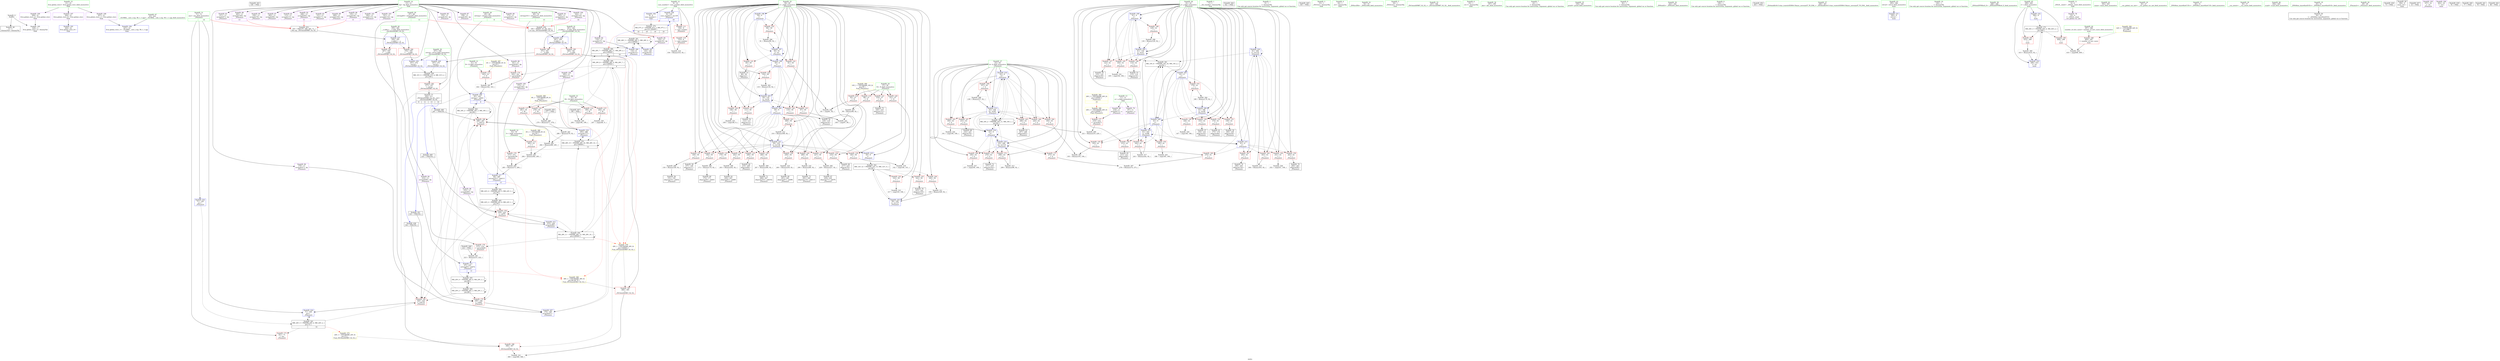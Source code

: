 digraph "SVFG" {
	label="SVFG";

	Node0x564898237350 [shape=record,color=grey,label="{NodeID: 0\nNullPtr}"];
	Node0x564898237350 -> Node0x56489825d4c0[style=solid];
	Node0x564898237350 -> Node0x56489825ff20[style=solid];
	Node0x5648982a5cd0 [shape=record,color=black,label="{NodeID: 443\n338 = PHI()\n}"];
	Node0x56489825fe20 [shape=record,color=blue,label="{NodeID: 194\n427\<--23\nllvm.global_ctors_1\<--_GLOBAL__sub_I_rng..58_1_1.cpp\nGlob }"];
	Node0x56489825c920 [shape=record,color=red,label="{NodeID: 111\n336\<--8\n\<--case_number\n_Z5main2v\n}"];
	Node0x56489825b280 [shape=record,color=green,label="{NodeID: 28\n65\<--66\nref.tmp\<--ref.tmp_field_insensitive\n_Z5main2v\n|{|<s1>8}}"];
	Node0x56489825b280 -> Node0x564898260840[style=solid];
	Node0x56489825b280:s1 -> Node0x5648982a6c30[style=solid,color=red];
	Node0x564898265eb0 [shape=record,color=yellow,style=double,label="{NodeID: 388\n6V_1 = ENCHI(MR_6V_0)\npts\{54 \}\nFun[_Z5main2v]}"];
	Node0x564898265eb0 -> Node0x56489825cac0[style=dashed];
	Node0x56489826e5a0 [shape=record,color=grey,label="{NodeID: 305\n164 = Binary(162, 163, )\n}"];
	Node0x56489826e5a0 -> Node0x564898260840[style=solid];
	Node0x564898261540 [shape=record,color=blue,label="{NodeID: 222\n71\<--126\nans\<--\n_Z5main2v\n}"];
	Node0x564898261540 -> Node0x56489827fe90[style=dashed];
	Node0x564898262fc0 [shape=record,color=red,label="{NodeID: 139\n266\<--59\n\<--i\n_Z5main2v\n}"];
	Node0x564898262fc0 -> Node0x56489826eba0[style=solid];
	Node0x56489825dba0 [shape=record,color=black,label="{NodeID: 56\n151\<--150\nidxprom33\<--add32\n_Z5main2v\n}"];
	Node0x564898264680 [shape=record,color=red,label="{NodeID: 167\n231\<--63\n\<--k\n_Z5main2v\n}"];
	Node0x564898264680 -> Node0x56489825e560[style=solid];
	Node0x56489825f260 [shape=record,color=purple,label="{NodeID: 84\n124\<--13\narrayidx19\<--dp\n_Z5main2v\n}"];
	Node0x56489825f260 -> Node0x564898260430[style=solid];
	Node0x564898239820 [shape=record,color=green,label="{NodeID: 1\n7\<--1\n__dso_handle\<--dummyObj\nGlob }"];
	Node0x5648982a5da0 [shape=record,color=black,label="{NodeID: 444\n342 = PHI()\n}"];
	Node0x564898285480 [shape=record,color=black,label="{NodeID: 361\nMR_14V_6 = PHI(MR_14V_16, MR_14V_2, )\npts\{62 \}\n}"];
	Node0x564898285480 -> Node0x564898260770[style=dashed];
	Node0x56489825ff20 [shape=record,color=blue, style = dotted,label="{NodeID: 195\n428\<--3\nllvm.global_ctors_2\<--dummyVal\nGlob }"];
	Node0x56489825c9f0 [shape=record,color=red,label="{NodeID: 112\n163\<--51\n\<--D\n_Z5main2v\n}"];
	Node0x56489825c9f0 -> Node0x56489826e5a0[style=solid];
	Node0x56489825b350 [shape=record,color=green,label="{NodeID: 29\n67\<--68\nref.tmp65\<--ref.tmp65_field_insensitive\n_Z5main2v\n|{|<s1>11}}"];
	Node0x56489825b350 -> Node0x564898260c50[style=solid];
	Node0x56489825b350:s1 -> Node0x5648982a6c30[style=solid,color=red];
	Node0x564898265f90 [shape=record,color=yellow,style=double,label="{NodeID: 389\n8V_1 = ENCHI(MR_8V_0)\npts\{56 \}\nFun[_Z5main2v]}"];
	Node0x564898265f90 -> Node0x56489825cb90[style=dashed];
	Node0x564898265f90 -> Node0x564898261c40[style=dashed];
	Node0x564898265f90 -> Node0x564898261d10[style=dashed];
	Node0x564898265f90 -> Node0x564898261de0[style=dashed];
	Node0x56489826e720 [shape=record,color=grey,label="{NodeID: 306\n171 = Binary(170, 92, )\n}"];
	Node0x56489826e720 -> Node0x56489825dee0[style=solid];
	Node0x564898261610 [shape=record,color=blue,label="{NodeID: 223\n59\<--9\ni\<--\n_Z5main2v\n}"];
	Node0x564898261610 -> Node0x56489827f180[style=dashed];
	Node0x564898263090 [shape=record,color=red,label="{NodeID: 140\n289\<--59\n\<--i\n_Z5main2v\n}"];
	Node0x564898263090 -> Node0x56489826f620[style=solid];
	Node0x56489825dc70 [shape=record,color=black,label="{NodeID: 57\n154\<--153\nidxprom35\<--\n_Z5main2v\n}"];
	Node0x564898264750 [shape=record,color=red,label="{NodeID: 168\n237\<--63\n\<--k\n_Z5main2v\n}"];
	Node0x564898264750 -> Node0x56489826cc20[style=solid];
	Node0x56489825f330 [shape=record,color=purple,label="{NodeID: 85\n152\<--13\narrayidx34\<--dp\n_Z5main2v\n}"];
	Node0x5648982398b0 [shape=record,color=green,label="{NodeID: 2\n9\<--1\n\<--dummyObj\nCan only get source location for instruction, argument, global var or function.}"];
	Node0x5648982a5f00 [shape=record,color=black,label="{NodeID: 445\n345 = PHI()\n}"];
	Node0x564898285980 [shape=record,color=black,label="{NodeID: 362\nMR_16V_2 = PHI(MR_16V_11, MR_16V_1, )\npts\{64 \}\n}"];
	Node0x564898285980 -> Node0x564898260b80[style=dashed];
	Node0x564898285980 -> Node0x564898261060[style=dashed];
	Node0x564898285980 -> Node0x564898285980[style=dashed];
	Node0x564898260020 [shape=record,color=blue,label="{NodeID: 196\n59\<--9\ni\<--\n_Z5main2v\n}"];
	Node0x564898260020 -> Node0x5648982621f0[style=dashed];
	Node0x564898260020 -> Node0x5648982622c0[style=dashed];
	Node0x564898260020 -> Node0x564898262390[style=dashed];
	Node0x564898260020 -> Node0x5648982600f0[style=dashed];
	Node0x564898260020 -> Node0x5648982601c0[style=dashed];
	Node0x56489825cac0 [shape=record,color=red,label="{NodeID: 113\n283\<--53\n\<--I\n_Z5main2v\n}"];
	Node0x56489825cac0 -> Node0x56489826d3a0[style=solid];
	Node0x56489825b420 [shape=record,color=green,label="{NodeID: 30\n69\<--70\nref.tmp101\<--ref.tmp101_field_insensitive\n_Z5main2v\n|{|<s1>13}}"];
	Node0x56489825b420 -> Node0x564898261130[style=solid];
	Node0x56489825b420:s1 -> Node0x5648982a6c30[style=solid,color=red];
	Node0x564898266070 [shape=record,color=yellow,style=double,label="{NodeID: 390\n10V_1 = ENCHI(MR_10V_0)\npts\{58 \}\nFun[_Z5main2v]}"];
	Node0x564898266070 -> Node0x564898261eb0[style=dashed];
	Node0x564898266070 -> Node0x564898261f80[style=dashed];
	Node0x564898266070 -> Node0x564898262050[style=dashed];
	Node0x564898266070 -> Node0x564898262120[style=dashed];
	Node0x56489826e8a0 [shape=record,color=grey,label="{NodeID: 307\n276 = Binary(274, 275, )\n}"];
	Node0x5648982616e0 [shape=record,color=blue,label="{NodeID: 224\n71\<--326\nans\<--\n_Z5main2v\n}"];
	Node0x5648982616e0 -> Node0x56489827fe90[style=dashed];
	Node0x564898263160 [shape=record,color=red,label="{NodeID: 141\n309\<--59\n\<--i\n_Z5main2v\n}"];
	Node0x564898263160 -> Node0x56489826f020[style=solid];
	Node0x56489825dd40 [shape=record,color=black,label="{NodeID: 58\n157\<--156\nidxprom37\<--\n_Z5main2v\n}"];
	Node0x564898264820 [shape=record,color=red,label="{NodeID: 169\n256\<--63\n\<--k\n_Z5main2v\n}"];
	Node0x564898264820 -> Node0x5648982706a0[style=solid];
	Node0x56489825f400 [shape=record,color=purple,label="{NodeID: 86\n155\<--13\narrayidx36\<--dp\n_Z5main2v\n|{<s0>8}}"];
	Node0x56489825f400:s0 -> Node0x5648982a6850[style=solid,color=red];
	Node0x564898239940 [shape=record,color=green,label="{NodeID: 3\n15\<--1\n_ZSt3cin\<--dummyObj\nGlob }"];
	Node0x5648982a5fd0 [shape=record,color=black,label="{NodeID: 446\n287 = PHI(354, )\n}"];
	Node0x5648982a5fd0 -> Node0x564898265110[style=solid];
	Node0x564898285e80 [shape=record,color=black,label="{NodeID: 363\nMR_18V_2 = PHI(MR_18V_3, MR_18V_1, )\npts\{66 \}\n}"];
	Node0x564898285e80 -> Node0x564898264f70[style=dashed];
	Node0x564898285e80 -> Node0x564898265110[style=dashed];
	Node0x564898285e80 -> Node0x5648982651e0[style=dashed];
	Node0x564898285e80 -> Node0x564898260840[style=dashed];
	Node0x564898285e80 -> Node0x564898285e80[style=dashed];
	Node0x5648982600f0 [shape=record,color=blue,label="{NodeID: 197\n59\<--91\ni\<--inc\n_Z5main2v\n}"];
	Node0x5648982600f0 -> Node0x5648982621f0[style=dashed];
	Node0x5648982600f0 -> Node0x5648982622c0[style=dashed];
	Node0x5648982600f0 -> Node0x564898262390[style=dashed];
	Node0x5648982600f0 -> Node0x5648982600f0[style=dashed];
	Node0x5648982600f0 -> Node0x5648982601c0[style=dashed];
	Node0x56489825cb90 [shape=record,color=red,label="{NodeID: 114\n199\<--55\n\<--M\n_Z5main2v\n}"];
	Node0x56489825cb90 -> Node0x5648982709a0[style=solid];
	Node0x56489825b4f0 [shape=record,color=green,label="{NodeID: 31\n71\<--72\nans\<--ans_field_insensitive\n_Z5main2v\n|{|<s3>14}}"];
	Node0x56489825b4f0 -> Node0x564898264b60[style=solid];
	Node0x56489825b4f0 -> Node0x564898261540[style=solid];
	Node0x56489825b4f0 -> Node0x5648982616e0[style=solid];
	Node0x56489825b4f0:s3 -> Node0x5648982a6850[style=solid,color=red];
	Node0x56489826ea20 [shape=record,color=grey,label="{NodeID: 308\n203 = Binary(202, 92, )\n}"];
	Node0x56489826ea20 -> Node0x56489825e080[style=solid];
	Node0x5648982617b0 [shape=record,color=blue,label="{NodeID: 225\n59\<--330\ni\<--inc137\n_Z5main2v\n}"];
	Node0x5648982617b0 -> Node0x56489827f180[style=dashed];
	Node0x564898263230 [shape=record,color=red,label="{NodeID: 142\n316\<--59\n\<--i\n_Z5main2v\n}"];
	Node0x564898263230 -> Node0x5648982700a0[style=solid];
	Node0x56489825de10 [shape=record,color=black,label="{NodeID: 59\n160\<--159\nidxprom39\<--\n_Z5main2v\n}"];
	Node0x5648982648f0 [shape=record,color=red,label="{NodeID: 170\n270\<--63\n\<--k\n_Z5main2v\n}"];
	Node0x5648982648f0 -> Node0x56489825e8a0[style=solid];
	Node0x56489825f4d0 [shape=record,color=purple,label="{NodeID: 87\n158\<--13\narrayidx38\<--dp\n_Z5main2v\n}"];
	Node0x56489825a030 [shape=record,color=green,label="{NodeID: 4\n16\<--1\n.str\<--dummyObj\nGlob }"];
	Node0x5648982a6190 [shape=record,color=black,label="{NodeID: 447\n196 = PHI()\n}"];
	Node0x5648982a6190 -> Node0x5648982709a0[style=solid];
	Node0x564898286380 [shape=record,color=black,label="{NodeID: 364\nMR_20V_2 = PHI(MR_20V_3, MR_20V_1, )\npts\{68 \}\n}"];
	Node0x564898286380 -> Node0x564898264d00[style=dashed];
	Node0x564898286380 -> Node0x564898265110[style=dashed];
	Node0x564898286380 -> Node0x5648982651e0[style=dashed];
	Node0x564898286380 -> Node0x564898283680[style=dashed];
	Node0x564898286380 -> Node0x564898286380[style=dashed];
	Node0x5648982601c0 [shape=record,color=blue,label="{NodeID: 198\n59\<--9\ni\<--\n_Z5main2v\n}"];
	Node0x5648982601c0 -> Node0x564898262460[style=dashed];
	Node0x5648982601c0 -> Node0x564898262530[style=dashed];
	Node0x5648982601c0 -> Node0x564898262600[style=dashed];
	Node0x5648982601c0 -> Node0x5648982626d0[style=dashed];
	Node0x5648982601c0 -> Node0x5648982627a0[style=dashed];
	Node0x5648982601c0 -> Node0x5648982605d0[style=dashed];
	Node0x5648982601c0 -> Node0x5648982606a0[style=dashed];
	Node0x564898261c40 [shape=record,color=red,label="{NodeID: 115\n246\<--55\n\<--M\n_Z5main2v\n}"];
	Node0x564898261c40 -> Node0x564898270b20[style=solid];
	Node0x56489825b5c0 [shape=record,color=green,label="{NodeID: 32\n74\<--75\n_ZNSirsERi\<--_ZNSirsERi_field_insensitive\n}"];
	Node0x56489826eba0 [shape=record,color=grey,label="{NodeID: 309\n267 = Binary(266, 92, )\n}"];
	Node0x56489826eba0 -> Node0x56489825e7d0[style=solid];
	Node0x564898261880 [shape=record,color=blue,label="{NodeID: 226\n8\<--334\ncase_number\<--inc139\n_Z5main2v\n|{|<s1>19}}"];
	Node0x564898261880 -> Node0x56489825c920[style=dashed];
	Node0x564898261880:s1 -> Node0x564898289580[style=dashed,color=blue];
	Node0x564898263300 [shape=record,color=red,label="{NodeID: 143\n322\<--59\n\<--i\n_Z5main2v\n}"];
	Node0x564898263300 -> Node0x56489825ebe0[style=solid];
	Node0x56489825dee0 [shape=record,color=black,label="{NodeID: 60\n172\<--171\nidxprom44\<--add43\n_Z5main2v\n}"];
	Node0x5648982649c0 [shape=record,color=red,label="{NodeID: 171\n275\<--63\n\<--k\n_Z5main2v\n}"];
	Node0x5648982649c0 -> Node0x56489826e8a0[style=solid];
	Node0x56489825f5a0 [shape=record,color=purple,label="{NodeID: 88\n161\<--13\narrayidx40\<--dp\n_Z5main2v\n}"];
	Node0x56489825f5a0 -> Node0x564898264c30[style=solid];
	Node0x56489825a0c0 [shape=record,color=green,label="{NodeID: 5\n18\<--1\n_ZSt4cout\<--dummyObj\nGlob }"];
	Node0x5648982a6310 [shape=record,color=black,label="{NodeID: 448\n222 = PHI()\n}"];
	Node0x5648982a6310 -> Node0x56489826dfa0[style=solid];
	Node0x564898286880 [shape=record,color=black,label="{NodeID: 365\nMR_22V_2 = PHI(MR_22V_6, MR_22V_1, )\npts\{70 \}\n}"];
	Node0x564898286880 -> Node0x564898264d00[style=dashed];
	Node0x564898286880 -> Node0x564898264f70[style=dashed];
	Node0x564898286880 -> Node0x5648982651e0[style=dashed];
	Node0x564898286880 -> Node0x564898282780[style=dashed];
	Node0x564898286880 -> Node0x564898286880[style=dashed];
	Node0x564898260290 [shape=record,color=blue,label="{NodeID: 199\n61\<--9\nj\<--\n_Z5main2v\n}"];
	Node0x564898260290 -> Node0x5648982634a0[style=dashed];
	Node0x564898260290 -> Node0x564898263570[style=dashed];
	Node0x564898260290 -> Node0x564898263640[style=dashed];
	Node0x564898260290 -> Node0x564898263710[style=dashed];
	Node0x564898260290 -> Node0x564898260290[style=dashed];
	Node0x564898260290 -> Node0x564898260500[style=dashed];
	Node0x564898260290 -> Node0x564898285480[style=dashed];
	Node0x564898261d10 [shape=record,color=red,label="{NodeID: 116\n278\<--55\n\<--M\n_Z5main2v\n}"];
	Node0x564898261d10 -> Node0x56489826cf20[style=solid];
	Node0x56489825b6c0 [shape=record,color=green,label="{NodeID: 33\n167\<--168\n_ZSt3minIiERKT_S2_S2_\<--_ZSt3minIiERKT_S2_S2__field_insensitive\n}"];
	Node0x56489826ed20 [shape=record,color=grey,label="{NodeID: 310\n260 = Binary(259, 92, )\n}"];
	Node0x56489826ed20 -> Node0x56489825e630[style=solid];
	Node0x564898261950 [shape=record,color=blue,label="{NodeID: 227\n359\<--355\n__a.addr\<--__a\n_ZSt3minIiERKT_S2_S2_\n}"];
	Node0x564898261950 -> Node0x564898265380[style=dashed];
	Node0x564898261950 -> Node0x564898265450[style=dashed];
	Node0x5648982633d0 [shape=record,color=red,label="{NodeID: 144\n329\<--59\n\<--i\n_Z5main2v\n}"];
	Node0x5648982633d0 -> Node0x56489826eea0[style=solid];
	Node0x56489825dfb0 [shape=record,color=black,label="{NodeID: 61\n175\<--174\nidxprom46\<--\n_Z5main2v\n}"];
	Node0x564898264a90 [shape=record,color=red,label="{NodeID: 172\n298\<--63\n\<--k\n_Z5main2v\n}"];
	Node0x564898264a90 -> Node0x56489826f1a0[style=solid];
	Node0x56489825f670 [shape=record,color=purple,label="{NodeID: 89\n173\<--13\narrayidx45\<--dp\n_Z5main2v\n}"];
	Node0x56489825a150 [shape=record,color=green,label="{NodeID: 6\n19\<--1\n.str.1\<--dummyObj\nGlob }"];
	Node0x5648982a63e0 [shape=record,color=black,label="{NodeID: 449\n225 = PHI(354, )\n}"];
	Node0x5648982a63e0 -> Node0x564898264f70[style=solid];
	Node0x564898286d80 [shape=record,color=black,label="{NodeID: 366\nMR_28V_7 = PHI(MR_28V_17, MR_28V_2, )\npts\{140000 \}\n|{|<s2>14|<s3>19}}"];
	Node0x564898286d80 -> Node0x5648982651e0[style=dashed];
	Node0x564898286d80 -> Node0x564898280980[style=dashed];
	Node0x564898286d80:s2 -> Node0x56489828a870[style=dashed,color=red];
	Node0x564898286d80:s3 -> Node0x564898289580[style=dashed,color=blue];
	Node0x564898260360 [shape=record,color=blue,label="{NodeID: 200\n116\<--9\narrayidx15\<--\n_Z5main2v\n}"];
	Node0x564898260360 -> Node0x56489827ec80[style=dashed];
	Node0x564898261de0 [shape=record,color=red,label="{NodeID: 117\n281\<--55\n\<--M\n_Z5main2v\n}"];
	Node0x564898261de0 -> Node0x56489826d220[style=solid];
	Node0x56489825b7c0 [shape=record,color=green,label="{NodeID: 34\n197\<--198\nabs\<--abs_field_insensitive\n}"];
	Node0x56489826eea0 [shape=record,color=grey,label="{NodeID: 311\n330 = Binary(329, 92, )\n}"];
	Node0x56489826eea0 -> Node0x5648982617b0[style=solid];
	Node0x564898261a20 [shape=record,color=blue,label="{NodeID: 228\n361\<--356\n__b.addr\<--__b\n_ZSt3minIiERKT_S2_S2_\n}"];
	Node0x564898261a20 -> Node0x564898265520[style=dashed];
	Node0x564898261a20 -> Node0x5648982655f0[style=dashed];
	Node0x5648982634a0 [shape=record,color=red,label="{NodeID: 145\n104\<--61\n\<--j\n_Z5main2v\n}"];
	Node0x5648982634a0 -> Node0x564898270e20[style=solid];
	Node0x56489825e080 [shape=record,color=black,label="{NodeID: 62\n204\<--203\nidxprom61\<--add60\n_Z5main2v\n}"];
	Node0x564898264b60 [shape=record,color=red,label="{NodeID: 173\n341\<--71\n\<--ans\n_Z5main2v\n}"];
	Node0x56489825f740 [shape=record,color=purple,label="{NodeID: 90\n176\<--13\narrayidx47\<--dp\n_Z5main2v\n}"];
	Node0x56489825f740 -> Node0x564898260910[style=solid];
	Node0x56489825a1e0 [shape=record,color=green,label="{NodeID: 7\n22\<--1\n\<--dummyObj\nCan only get source location for instruction, argument, global var or function.}"];
	Node0x5648982a6540 [shape=record,color=black,label="{NodeID: 450\n277 = PHI()\n}"];
	Node0x5648982a6540 -> Node0x56489826cf20[style=solid];
	Node0x564898260430 [shape=record,color=blue,label="{NodeID: 201\n124\<--126\narrayidx19\<--\n_Z5main2v\n}"];
	Node0x564898260430 -> Node0x56489827ec80[style=dashed];
	Node0x564898261eb0 [shape=record,color=red,label="{NodeID: 118\n82\<--57\n\<--N\n_Z5main2v\n}"];
	Node0x564898261eb0 -> Node0x564898270520[style=solid];
	Node0x56489825b8c0 [shape=record,color=green,label="{NodeID: 35\n339\<--340\nprintf\<--printf_field_insensitive\n}"];
	Node0x56489826f020 [shape=record,color=grey,label="{NodeID: 312\n310 = Binary(309, 92, )\n}"];
	Node0x56489826f020 -> Node0x564898261470[style=solid];
	Node0x564898261af0 [shape=record,color=blue,label="{NodeID: 229\n357\<--371\nretval\<--\n_ZSt3minIiERKT_S2_S2_\n}"];
	Node0x564898261af0 -> Node0x564898284a80[style=dashed];
	Node0x564898263570 [shape=record,color=red,label="{NodeID: 146\n114\<--61\n\<--j\n_Z5main2v\n}"];
	Node0x564898263570 -> Node0x56489825d930[style=solid];
	Node0x56489825e150 [shape=record,color=black,label="{NodeID: 63\n207\<--206\nidxprom63\<--\n_Z5main2v\n}"];
	Node0x564898264c30 [shape=record,color=red,label="{NodeID: 174\n162\<--161\n\<--arrayidx40\n_Z5main2v\n}"];
	Node0x564898264c30 -> Node0x56489826e5a0[style=solid];
	Node0x56489825f810 [shape=record,color=purple,label="{NodeID: 91\n205\<--13\narrayidx62\<--dp\n_Z5main2v\n}"];
	Node0x56489825a270 [shape=record,color=green,label="{NodeID: 8\n92\<--1\n\<--dummyObj\nCan only get source location for instruction, argument, global var or function.}"];
	Node0x5648982a6610 [shape=record,color=black,label="{NodeID: 451\n325 = PHI(354, )\n}"];
	Node0x5648982a6610 -> Node0x5648982651e0[style=solid];
	Node0x564898260500 [shape=record,color=blue,label="{NodeID: 202\n61\<--130\nj\<--inc21\n_Z5main2v\n}"];
	Node0x564898260500 -> Node0x5648982634a0[style=dashed];
	Node0x564898260500 -> Node0x564898263570[style=dashed];
	Node0x564898260500 -> Node0x564898263640[style=dashed];
	Node0x564898260500 -> Node0x564898263710[style=dashed];
	Node0x564898260500 -> Node0x564898260290[style=dashed];
	Node0x564898260500 -> Node0x564898260500[style=dashed];
	Node0x564898260500 -> Node0x564898285480[style=dashed];
	Node0x564898261f80 [shape=record,color=red,label="{NodeID: 119\n98\<--57\n\<--N\n_Z5main2v\n}"];
	Node0x564898261f80 -> Node0x56489826d9a0[style=solid];
	Node0x56489825b9c0 [shape=record,color=green,label="{NodeID: 36\n343\<--344\n_ZNSolsEi\<--_ZNSolsEi_field_insensitive\n}"];
	Node0x56489826f1a0 [shape=record,color=grey,label="{NodeID: 313\n299 = Binary(298, 92, )\n}"];
	Node0x56489826f1a0 -> Node0x5648982612d0[style=solid];
	Node0x564898269af0 [shape=record,color=blue,label="{NodeID: 230\n357\<--374\nretval\<--\n_ZSt3minIiERKT_S2_S2_\n}"];
	Node0x564898269af0 -> Node0x564898284a80[style=dashed];
	Node0x564898263640 [shape=record,color=red,label="{NodeID: 147\n122\<--61\n\<--j\n_Z5main2v\n}"];
	Node0x564898263640 -> Node0x56489825dad0[style=solid];
	Node0x56489825e220 [shape=record,color=black,label="{NodeID: 64\n210\<--209\nidxprom66\<--\n_Z5main2v\n}"];
	Node0x56489827ec80 [shape=record,color=black,label="{NodeID: 341\nMR_28V_3 = PHI(MR_28V_5, MR_28V_2, )\npts\{140000 \}\n}"];
	Node0x56489827ec80 -> Node0x564898260360[style=dashed];
	Node0x56489827ec80 -> Node0x564898260430[style=dashed];
	Node0x56489827ec80 -> Node0x56489827ec80[style=dashed];
	Node0x56489827ec80 -> Node0x564898286d80[style=dashed];
	Node0x564898264d00 [shape=record,color=red,label="{NodeID: 175\n169\<--166\n\<--call42\n_Z5main2v\n}"];
	Node0x564898264d00 -> Node0x564898260910[style=solid];
	Node0x56489825f8e0 [shape=record,color=purple,label="{NodeID: 92\n208\<--13\narrayidx64\<--dp\n_Z5main2v\n|{<s0>11}}"];
	Node0x56489825f8e0:s0 -> Node0x5648982a6850[style=solid,color=red];
	Node0x56489825a300 [shape=record,color=green,label="{NodeID: 9\n106\<--1\n\<--dummyObj\nCan only get source location for instruction, argument, global var or function.}"];
	Node0x5648982a6780 [shape=record,color=black,label="{NodeID: 452\n403 = PHI()\n}"];
	Node0x5648982605d0 [shape=record,color=blue,label="{NodeID: 203\n59\<--135\ni\<--inc24\n_Z5main2v\n}"];
	Node0x5648982605d0 -> Node0x564898262460[style=dashed];
	Node0x5648982605d0 -> Node0x564898262530[style=dashed];
	Node0x5648982605d0 -> Node0x564898262600[style=dashed];
	Node0x5648982605d0 -> Node0x5648982626d0[style=dashed];
	Node0x5648982605d0 -> Node0x5648982627a0[style=dashed];
	Node0x5648982605d0 -> Node0x5648982605d0[style=dashed];
	Node0x5648982605d0 -> Node0x5648982606a0[style=dashed];
	Node0x564898262050 [shape=record,color=red,label="{NodeID: 120\n141\<--57\n\<--N\n_Z5main2v\n}"];
	Node0x564898262050 -> Node0x56489826faa0[style=solid];
	Node0x56489825bac0 [shape=record,color=green,label="{NodeID: 37\n346\<--347\n_ZSt4endlIcSt11char_traitsIcEERSt13basic_ostreamIT_T0_ES6_\<--_ZSt4endlIcSt11char_traitsIcEERSt13basic_ostreamIT_T0_ES6__field_insensitive\n}"];
	Node0x56489826f320 [shape=record,color=grey,label="{NodeID: 314\n334 = Binary(333, 92, )\n}"];
	Node0x56489826f320 -> Node0x564898261880[style=solid];
	Node0x564898269b80 [shape=record,color=blue,label="{NodeID: 231\n395\<--9\nretval\<--\nmain\n}"];
	Node0x564898263710 [shape=record,color=red,label="{NodeID: 148\n129\<--61\n\<--j\n_Z5main2v\n}"];
	Node0x564898263710 -> Node0x56489826db20[style=solid];
	Node0x56489825e2f0 [shape=record,color=black,label="{NodeID: 65\n213\<--212\nidxprom68\<--\n_Z5main2v\n}"];
	Node0x56489827f180 [shape=record,color=black,label="{NodeID: 342\nMR_12V_12 = PHI(MR_12V_13, MR_12V_11, )\npts\{60 \}\n}"];
	Node0x56489827f180 -> Node0x564898263230[style=dashed];
	Node0x56489827f180 -> Node0x564898263300[style=dashed];
	Node0x56489827f180 -> Node0x5648982633d0[style=dashed];
	Node0x56489827f180 -> Node0x5648982617b0[style=dashed];
	Node0x564898264dd0 [shape=record,color=red,label="{NodeID: 176\n215\<--214\n\<--arrayidx69\n_Z5main2v\n}"];
	Node0x564898264dd0 -> Node0x56489826dfa0[style=solid];
	Node0x56489825f9b0 [shape=record,color=purple,label="{NodeID: 93\n211\<--13\narrayidx67\<--dp\n_Z5main2v\n}"];
	Node0x56489825a390 [shape=record,color=green,label="{NodeID: 10\n126\<--1\n\<--dummyObj\nCan only get source location for instruction, argument, global var or function.}"];
	Node0x5648982a6850 [shape=record,color=black,label="{NodeID: 453\n355 = PHI(155, 208, 265, 71, )\n0th arg _ZSt3minIiERKT_S2_S2_ }"];
	Node0x5648982a6850 -> Node0x564898261950[style=solid];
	Node0x5648982606a0 [shape=record,color=blue,label="{NodeID: 204\n59\<--9\ni\<--\n_Z5main2v\n}"];
	Node0x5648982606a0 -> Node0x564898262870[style=dashed];
	Node0x5648982606a0 -> Node0x564898262940[style=dashed];
	Node0x5648982606a0 -> Node0x564898262a10[style=dashed];
	Node0x5648982606a0 -> Node0x564898262ae0[style=dashed];
	Node0x5648982606a0 -> Node0x564898262bb0[style=dashed];
	Node0x5648982606a0 -> Node0x564898262c80[style=dashed];
	Node0x5648982606a0 -> Node0x564898262d50[style=dashed];
	Node0x5648982606a0 -> Node0x564898262e20[style=dashed];
	Node0x5648982606a0 -> Node0x564898262ef0[style=dashed];
	Node0x5648982606a0 -> Node0x564898262fc0[style=dashed];
	Node0x5648982606a0 -> Node0x564898263090[style=dashed];
	Node0x5648982606a0 -> Node0x564898263160[style=dashed];
	Node0x5648982606a0 -> Node0x564898261470[style=dashed];
	Node0x5648982606a0 -> Node0x564898261610[style=dashed];
	Node0x564898262120 [shape=record,color=red,label="{NodeID: 121\n319\<--57\n\<--N\n_Z5main2v\n}"];
	Node0x564898262120 -> Node0x56489825eb10[style=solid];
	Node0x56489825bbc0 [shape=record,color=green,label="{NodeID: 38\n348\<--349\n_ZNSolsEPFRSoS_E\<--_ZNSolsEPFRSoS_E_field_insensitive\n}"];
	Node0x56489827fca0 [shape=record,color=yellow,style=double,label="{NodeID: 398\n26V_1 = ENCHI(MR_26V_0)\npts\{120000 \}\nFun[_Z5main2v]}"];
	Node0x56489827fca0 -> Node0x564898264ea0[style=dashed];
	Node0x56489826f4a0 [shape=record,color=grey,label="{NodeID: 315\n304 = Binary(303, 92, )\n}"];
	Node0x56489826f4a0 -> Node0x5648982613a0[style=solid];
	Node0x564898269c10 [shape=record,color=blue,label="{NodeID: 232\n399\<--9\ni\<--\nmain\n}"];
	Node0x564898269c10 -> Node0x564898289080[style=dashed];
	Node0x5648982637e0 [shape=record,color=red,label="{NodeID: 149\n146\<--61\n\<--j\n_Z5main2v\n}"];
	Node0x5648982637e0 -> Node0x56489826fc20[style=solid];
	Node0x56489825e3c0 [shape=record,color=black,label="{NodeID: 66\n217\<--216\nidxprom70\<--\n_Z5main2v\n}"];
	Node0x56489827fe90 [shape=record,color=black,label="{NodeID: 343\nMR_24V_3 = PHI(MR_24V_4, MR_24V_2, )\npts\{72 \}\n|{|<s3>14}}"];
	Node0x56489827fe90 -> Node0x564898264b60[style=dashed];
	Node0x56489827fe90 -> Node0x5648982651e0[style=dashed];
	Node0x56489827fe90 -> Node0x5648982616e0[style=dashed];
	Node0x56489827fe90:s3 -> Node0x564898289ab0[style=dashed,color=red];
	Node0x564898264ea0 [shape=record,color=red,label="{NodeID: 177\n219\<--218\n\<--arrayidx71\n_Z5main2v\n}"];
	Node0x564898264ea0 -> Node0x56489826dca0[style=solid];
	Node0x56489825fa80 [shape=record,color=purple,label="{NodeID: 94\n214\<--13\narrayidx69\<--dp\n_Z5main2v\n}"];
	Node0x56489825fa80 -> Node0x564898264dd0[style=solid];
	Node0x56489825a420 [shape=record,color=green,label="{NodeID: 11\n4\<--6\n_ZStL8__ioinit\<--_ZStL8__ioinit_field_insensitive\nGlob }"];
	Node0x56489825a420 -> Node0x56489825ed80[style=solid];
	Node0x5648982a6c30 [shape=record,color=black,label="{NodeID: 454\n356 = PHI(65, 67, 69, 324, )\n1st arg _ZSt3minIiERKT_S2_S2_ }"];
	Node0x5648982a6c30 -> Node0x564898261a20[style=solid];
	Node0x56489826cc20 [shape=record,color=grey,label="{NodeID: 288\n238 = Binary(237, 92, )\n}"];
	Node0x56489826cc20 -> Node0x564898260df0[style=solid];
	Node0x564898260770 [shape=record,color=blue,label="{NodeID: 205\n61\<--9\nj\<--\n_Z5main2v\n}"];
	Node0x564898260770 -> Node0x5648982637e0[style=dashed];
	Node0x564898260770 -> Node0x5648982638b0[style=dashed];
	Node0x564898260770 -> Node0x564898263980[style=dashed];
	Node0x564898260770 -> Node0x564898263a50[style=dashed];
	Node0x564898260770 -> Node0x564898263b20[style=dashed];
	Node0x564898260770 -> Node0x5648982609e0[style=dashed];
	Node0x564898260770 -> Node0x564898260ab0[style=dashed];
	Node0x5648982621f0 [shape=record,color=red,label="{NodeID: 122\n81\<--59\n\<--i\n_Z5main2v\n}"];
	Node0x5648982621f0 -> Node0x564898270520[style=solid];
	Node0x56489825bcc0 [shape=record,color=green,label="{NodeID: 39\n357\<--358\nretval\<--retval_field_insensitive\n_ZSt3minIiERKT_S2_S2_\n}"];
	Node0x56489825bcc0 -> Node0x5648982652b0[style=solid];
	Node0x56489825bcc0 -> Node0x564898261af0[style=solid];
	Node0x56489825bcc0 -> Node0x564898269af0[style=solid];
	Node0x56489826f620 [shape=record,color=grey,label="{NodeID: 316\n290 = Binary(289, 92, )\n}"];
	Node0x56489826f620 -> Node0x56489825e970[style=solid];
	Node0x564898269ce0 [shape=record,color=blue,label="{NodeID: 233\n399\<--415\ni\<--inc\nmain\n}"];
	Node0x564898269ce0 -> Node0x564898289080[style=dashed];
	Node0x5648982638b0 [shape=record,color=red,label="{NodeID: 150\n153\<--61\n\<--j\n_Z5main2v\n}"];
	Node0x5648982638b0 -> Node0x56489825dc70[style=solid];
	Node0x56489825e490 [shape=record,color=black,label="{NodeID: 67\n229\<--228\nidxprom77\<--add76\n_Z5main2v\n}"];
	Node0x564898264f70 [shape=record,color=red,label="{NodeID: 178\n226\<--225\n\<--call75\n_Z5main2v\n}"];
	Node0x564898264f70 -> Node0x564898260d20[style=solid];
	Node0x56489825fb50 [shape=record,color=purple,label="{NodeID: 95\n230\<--13\narrayidx78\<--dp\n_Z5main2v\n}"];
	Node0x56489825a4b0 [shape=record,color=green,label="{NodeID: 12\n8\<--10\ncase_number\<--case_number_field_insensitive\nGlob }"];
	Node0x56489825a4b0 -> Node0x56489825c850[style=solid];
	Node0x56489825a4b0 -> Node0x56489825c920[style=solid];
	Node0x56489825a4b0 -> Node0x56489825fc20[style=solid];
	Node0x56489825a4b0 -> Node0x564898261880[style=solid];
	Node0x56489826cda0 [shape=record,color=grey,label="{NodeID: 289\n150 = Binary(149, 92, )\n}"];
	Node0x56489826cda0 -> Node0x56489825dba0[style=solid];
	Node0x564898260840 [shape=record,color=blue,label="{NodeID: 206\n65\<--164\nref.tmp\<--add41\n_Z5main2v\n|{|<s5>8}}"];
	Node0x564898260840 -> Node0x564898264d00[style=dashed];
	Node0x564898260840 -> Node0x564898264f70[style=dashed];
	Node0x564898260840 -> Node0x564898265110[style=dashed];
	Node0x564898260840 -> Node0x564898260840[style=dashed];
	Node0x564898260840 -> Node0x564898285e80[style=dashed];
	Node0x564898260840:s5 -> Node0x56489828a950[style=dashed,color=red];
	Node0x5648982622c0 [shape=record,color=red,label="{NodeID: 123\n85\<--59\n\<--i\n_Z5main2v\n}"];
	Node0x5648982622c0 -> Node0x56489825d790[style=solid];
	Node0x56489825bd90 [shape=record,color=green,label="{NodeID: 40\n359\<--360\n__a.addr\<--__a.addr_field_insensitive\n_ZSt3minIiERKT_S2_S2_\n}"];
	Node0x56489825bd90 -> Node0x564898265380[style=solid];
	Node0x56489825bd90 -> Node0x564898265450[style=solid];
	Node0x56489825bd90 -> Node0x564898261950[style=solid];
	Node0x56489826f7a0 [shape=record,color=grey,label="{NodeID: 317\n243 = Binary(242, 92, )\n}"];
	Node0x56489826f7a0 -> Node0x564898260ec0[style=solid];
	Node0x564898263980 [shape=record,color=red,label="{NodeID: 151\n159\<--61\n\<--j\n_Z5main2v\n}"];
	Node0x564898263980 -> Node0x56489825de10[style=solid];
	Node0x56489825e560 [shape=record,color=black,label="{NodeID: 68\n232\<--231\nidxprom79\<--\n_Z5main2v\n}"];
	Node0x564898265040 [shape=record,color=red,label="{NodeID: 179\n273\<--272\n\<--arrayidx106\n_Z5main2v\n}"];
	Node0x564898265040 -> Node0x56489826d520[style=solid];
	Node0x56489825ccb0 [shape=record,color=purple,label="{NodeID: 96\n233\<--13\narrayidx80\<--dp\n_Z5main2v\n}"];
	Node0x56489825ccb0 -> Node0x564898260d20[style=solid];
	Node0x56489825a540 [shape=record,color=green,label="{NodeID: 13\n11\<--12\na\<--a_field_insensitive\nGlob }"];
	Node0x56489825a540 -> Node0x56489825ee50[style=solid];
	Node0x56489825a540 -> Node0x56489825ef20[style=solid];
	Node0x564898289080 [shape=record,color=black,label="{NodeID: 373\nMR_44V_3 = PHI(MR_44V_4, MR_44V_2, )\npts\{400 \}\n}"];
	Node0x564898289080 -> Node0x564898265930[style=dashed];
	Node0x564898289080 -> Node0x564898265a00[style=dashed];
	Node0x564898289080 -> Node0x564898269ce0[style=dashed];
	Node0x56489826cf20 [shape=record,color=grey,label="{NodeID: 290\n279 = Binary(277, 278, )\n}"];
	Node0x56489826cf20 -> Node0x56489826d0a0[style=solid];
	Node0x564898260910 [shape=record,color=blue,label="{NodeID: 207\n176\<--169\narrayidx47\<--\n_Z5main2v\n}"];
	Node0x564898260910 -> Node0x564898280980[style=dashed];
	Node0x564898262390 [shape=record,color=red,label="{NodeID: 124\n90\<--59\n\<--i\n_Z5main2v\n}"];
	Node0x564898262390 -> Node0x56489826d820[style=solid];
	Node0x56489825be60 [shape=record,color=green,label="{NodeID: 41\n361\<--362\n__b.addr\<--__b.addr_field_insensitive\n_ZSt3minIiERKT_S2_S2_\n}"];
	Node0x56489825be60 -> Node0x564898265520[style=solid];
	Node0x56489825be60 -> Node0x5648982655f0[style=solid];
	Node0x56489825be60 -> Node0x564898261a20[style=solid];
	Node0x56489826f920 [shape=record,color=grey,label="{NodeID: 318\n410 = cmp(408, 409, )\n}"];
	Node0x564898263a50 [shape=record,color=red,label="{NodeID: 152\n174\<--61\n\<--j\n_Z5main2v\n}"];
	Node0x564898263a50 -> Node0x56489825dfb0[style=solid];
	Node0x56489825e630 [shape=record,color=black,label="{NodeID: 69\n261\<--260\nidxprom97\<--add96\n_Z5main2v\n}"];
	Node0x564898280980 [shape=record,color=black,label="{NodeID: 346\nMR_28V_8 = PHI(MR_28V_9, MR_28V_7, )\npts\{140000 \}\n|{|<s6>8}}"];
	Node0x564898280980 -> Node0x564898264c30[style=dashed];
	Node0x564898280980 -> Node0x564898264d00[style=dashed];
	Node0x564898280980 -> Node0x564898260910[style=dashed];
	Node0x564898280980 -> Node0x564898282c80[style=dashed];
	Node0x564898280980 -> Node0x564898283b80[style=dashed];
	Node0x564898280980 -> Node0x564898286d80[style=dashed];
	Node0x564898280980:s6 -> Node0x56489828a870[style=dashed,color=red];
	Node0x564898265110 [shape=record,color=red,label="{NodeID: 180\n288\<--287\n\<--call112\n_Z5main2v\n}"];
	Node0x564898265110 -> Node0x564898261200[style=solid];
	Node0x56489825cd80 [shape=record,color=purple,label="{NodeID: 97\n262\<--13\narrayidx98\<--dp\n_Z5main2v\n}"];
	Node0x56489825a5d0 [shape=record,color=green,label="{NodeID: 14\n13\<--14\ndp\<--dp_field_insensitive\nGlob }"];
	Node0x56489825a5d0 -> Node0x56489825eff0[style=solid];
	Node0x56489825a5d0 -> Node0x56489825f0c0[style=solid];
	Node0x56489825a5d0 -> Node0x56489825f190[style=solid];
	Node0x56489825a5d0 -> Node0x56489825f260[style=solid];
	Node0x56489825a5d0 -> Node0x56489825f330[style=solid];
	Node0x56489825a5d0 -> Node0x56489825f400[style=solid];
	Node0x56489825a5d0 -> Node0x56489825f4d0[style=solid];
	Node0x56489825a5d0 -> Node0x56489825f5a0[style=solid];
	Node0x56489825a5d0 -> Node0x56489825f670[style=solid];
	Node0x56489825a5d0 -> Node0x56489825f740[style=solid];
	Node0x56489825a5d0 -> Node0x56489825f810[style=solid];
	Node0x56489825a5d0 -> Node0x56489825f8e0[style=solid];
	Node0x56489825a5d0 -> Node0x56489825f9b0[style=solid];
	Node0x56489825a5d0 -> Node0x56489825fa80[style=solid];
	Node0x56489825a5d0 -> Node0x56489825fb50[style=solid];
	Node0x56489825a5d0 -> Node0x56489825ccb0[style=solid];
	Node0x56489825a5d0 -> Node0x56489825cd80[style=solid];
	Node0x56489825a5d0 -> Node0x56489825ce50[style=solid];
	Node0x56489825a5d0 -> Node0x56489825cf20[style=solid];
	Node0x56489825a5d0 -> Node0x56489825cff0[style=solid];
	Node0x56489825a5d0 -> Node0x56489825d0c0[style=solid];
	Node0x56489825a5d0 -> Node0x56489825d190[style=solid];
	Node0x56489825a5d0 -> Node0x56489825d260[style=solid];
	Node0x56489825a5d0 -> Node0x56489825d330[style=solid];
	Node0x564898289580 [shape=record,color=black,label="{NodeID: 374\nMR_47V_2 = PHI(MR_47V_3, MR_47V_1, )\npts\{10 140000 \}\n|{<s0>19|<s1>19|<s2>19|<s3>19}}"];
	Node0x564898289580:s0 -> Node0x56489825c850[style=dashed,color=red];
	Node0x564898289580:s1 -> Node0x564898261880[style=dashed,color=red];
	Node0x564898289580:s2 -> Node0x56489827ec80[style=dashed,color=red];
	Node0x564898289580:s3 -> Node0x564898286d80[style=dashed,color=red];
	Node0x56489826d0a0 [shape=record,color=grey,label="{NodeID: 291\n280 = Binary(279, 92, )\n}"];
	Node0x56489826d0a0 -> Node0x56489826d220[style=solid];
	Node0x5648982609e0 [shape=record,color=blue,label="{NodeID: 208\n61\<--180\nj\<--inc49\n_Z5main2v\n}"];
	Node0x5648982609e0 -> Node0x5648982637e0[style=dashed];
	Node0x5648982609e0 -> Node0x5648982638b0[style=dashed];
	Node0x5648982609e0 -> Node0x564898263980[style=dashed];
	Node0x5648982609e0 -> Node0x564898263a50[style=dashed];
	Node0x5648982609e0 -> Node0x564898263b20[style=dashed];
	Node0x5648982609e0 -> Node0x5648982609e0[style=dashed];
	Node0x5648982609e0 -> Node0x564898260ab0[style=dashed];
	Node0x564898262460 [shape=record,color=red,label="{NodeID: 125\n97\<--59\n\<--i\n_Z5main2v\n}"];
	Node0x564898262460 -> Node0x56489826ff20[style=solid];
	Node0x56489825bf30 [shape=record,color=green,label="{NodeID: 42\n392\<--393\nmain\<--main_field_insensitive\n}"];
	Node0x56489826faa0 [shape=record,color=grey,label="{NodeID: 319\n142 = cmp(140, 141, )\n}"];
	Node0x564898263b20 [shape=record,color=red,label="{NodeID: 153\n179\<--61\n\<--j\n_Z5main2v\n}"];
	Node0x564898263b20 -> Node0x56489826e420[style=solid];
	Node0x56489825e700 [shape=record,color=black,label="{NodeID: 70\n264\<--263\nidxprom99\<--\n_Z5main2v\n}"];
	Node0x5648982651e0 [shape=record,color=red,label="{NodeID: 181\n326\<--325\n\<--call135\n_Z5main2v\n}"];
	Node0x5648982651e0 -> Node0x5648982616e0[style=solid];
	Node0x56489825ce50 [shape=record,color=purple,label="{NodeID: 98\n265\<--13\narrayidx100\<--dp\n_Z5main2v\n|{<s0>13}}"];
	Node0x56489825ce50:s0 -> Node0x5648982a6850[style=solid,color=red];
	Node0x56489825a6d0 [shape=record,color=green,label="{NodeID: 15\n21\<--25\nllvm.global_ctors\<--llvm.global_ctors_field_insensitive\nGlob }"];
	Node0x56489825a6d0 -> Node0x56489825c580[style=solid];
	Node0x56489825a6d0 -> Node0x56489825c650[style=solid];
	Node0x56489825a6d0 -> Node0x56489825c750[style=solid];
	Node0x564898289ab0 [shape=record,color=yellow,style=double,label="{NodeID: 375\n24V_1 = ENCHI(MR_24V_0)\npts\{72 \}\nFun[_ZSt3minIiERKT_S2_S2_]}"];
	Node0x564898289ab0 -> Node0x564898265790[style=dashed];
	Node0x56489826d220 [shape=record,color=grey,label="{NodeID: 292\n282 = Binary(280, 281, )\n}"];
	Node0x56489826d220 -> Node0x56489826d3a0[style=solid];
	Node0x564898260ab0 [shape=record,color=blue,label="{NodeID: 209\n61\<--9\nj\<--\n_Z5main2v\n}"];
	Node0x564898260ab0 -> Node0x564898263bf0[style=dashed];
	Node0x564898260ab0 -> Node0x564898263cc0[style=dashed];
	Node0x564898260ab0 -> Node0x564898263d90[style=dashed];
	Node0x564898260ab0 -> Node0x564898263e60[style=dashed];
	Node0x564898260ab0 -> Node0x564898260ec0[style=dashed];
	Node0x564898260ab0 -> Node0x564898260f90[style=dashed];
	Node0x564898260ab0 -> Node0x564898285480[style=dashed];
	Node0x564898262530 [shape=record,color=red,label="{NodeID: 126\n108\<--59\n\<--i\n_Z5main2v\n}"];
	Node0x564898262530 -> Node0x564898270ca0[style=solid];
	Node0x56489825c030 [shape=record,color=green,label="{NodeID: 43\n395\<--396\nretval\<--retval_field_insensitive\nmain\n}"];
	Node0x56489825c030 -> Node0x564898269b80[style=solid];
	Node0x56489826fc20 [shape=record,color=grey,label="{NodeID: 320\n147 = cmp(146, 106, )\n}"];
	Node0x564898263bf0 [shape=record,color=red,label="{NodeID: 154\n185\<--61\n\<--j\n_Z5main2v\n}"];
	Node0x564898263bf0 -> Node0x5648982703a0[style=solid];
	Node0x56489825e7d0 [shape=record,color=black,label="{NodeID: 71\n268\<--267\nidxprom103\<--add102\n_Z5main2v\n}"];
	Node0x5648982652b0 [shape=record,color=red,label="{NodeID: 182\n377\<--357\n\<--retval\n_ZSt3minIiERKT_S2_S2_\n}"];
	Node0x5648982652b0 -> Node0x56489825ecb0[style=solid];
	Node0x56489825cf20 [shape=record,color=purple,label="{NodeID: 99\n269\<--13\narrayidx104\<--dp\n_Z5main2v\n}"];
	Node0x56489825a7d0 [shape=record,color=green,label="{NodeID: 16\n26\<--27\n__cxx_global_var_init\<--__cxx_global_var_init_field_insensitive\n}"];
	Node0x56489826d3a0 [shape=record,color=grey,label="{NodeID: 293\n284 = Binary(282, 283, )\n}"];
	Node0x56489826d3a0 -> Node0x56489826d520[style=solid];
	Node0x564898260b80 [shape=record,color=blue,label="{NodeID: 210\n63\<--9\nk\<--\n_Z5main2v\n}"];
	Node0x564898260b80 -> Node0x564898264340[style=dashed];
	Node0x564898260b80 -> Node0x564898264410[style=dashed];
	Node0x564898260b80 -> Node0x5648982644e0[style=dashed];
	Node0x564898260b80 -> Node0x5648982645b0[style=dashed];
	Node0x564898260b80 -> Node0x564898264680[style=dashed];
	Node0x564898260b80 -> Node0x564898264750[style=dashed];
	Node0x564898260b80 -> Node0x564898260b80[style=dashed];
	Node0x564898260b80 -> Node0x564898260df0[style=dashed];
	Node0x564898260b80 -> Node0x564898261060[style=dashed];
	Node0x564898260b80 -> Node0x564898285980[style=dashed];
	Node0x564898262600 [shape=record,color=red,label="{NodeID: 127\n111\<--59\n\<--i\n_Z5main2v\n}"];
	Node0x564898262600 -> Node0x56489825d860[style=solid];
	Node0x56489825c100 [shape=record,color=green,label="{NodeID: 44\n397\<--398\nnumber_of_test_cases\<--number_of_test_cases_field_insensitive\nmain\n}"];
	Node0x56489825c100 -> Node0x564898265860[style=solid];
	Node0x56489826fda0 [shape=record,color=grey,label="{NodeID: 321\n369 = cmp(366, 368, )\n}"];
	Node0x564898263cc0 [shape=record,color=red,label="{NodeID: 155\n193\<--61\n\<--j\n_Z5main2v\n}"];
	Node0x564898263cc0 -> Node0x56489826e2a0[style=solid];
	Node0x56489825e8a0 [shape=record,color=black,label="{NodeID: 72\n271\<--270\nidxprom105\<--\n_Z5main2v\n}"];
	Node0x564898265380 [shape=record,color=red,label="{NodeID: 183\n367\<--359\n\<--__a.addr\n_ZSt3minIiERKT_S2_S2_\n}"];
	Node0x564898265380 -> Node0x564898265790[style=solid];
	Node0x56489825cff0 [shape=record,color=purple,label="{NodeID: 100\n272\<--13\narrayidx106\<--dp\n_Z5main2v\n}"];
	Node0x56489825cff0 -> Node0x564898265040[style=solid];
	Node0x56489825a8d0 [shape=record,color=green,label="{NodeID: 17\n30\<--31\n_ZNSt8ios_base4InitC1Ev\<--_ZNSt8ios_base4InitC1Ev_field_insensitive\n}"];
	Node0x56489826d520 [shape=record,color=grey,label="{NodeID: 294\n285 = Binary(273, 284, )\n}"];
	Node0x56489826d520 -> Node0x564898261130[style=solid];
	Node0x564898260c50 [shape=record,color=blue,label="{NodeID: 211\n67\<--223\nref.tmp65\<--add74\n_Z5main2v\n|{|<s2>11}}"];
	Node0x564898260c50 -> Node0x564898264f70[style=dashed];
	Node0x564898260c50 -> Node0x564898283680[style=dashed];
	Node0x564898260c50:s2 -> Node0x56489828a950[style=dashed,color=red];
	Node0x5648982626d0 [shape=record,color=red,label="{NodeID: 128\n119\<--59\n\<--i\n_Z5main2v\n}"];
	Node0x5648982626d0 -> Node0x56489825da00[style=solid];
	Node0x56489825c1d0 [shape=record,color=green,label="{NodeID: 45\n399\<--400\ni\<--i_field_insensitive\nmain\n}"];
	Node0x56489825c1d0 -> Node0x564898265930[style=solid];
	Node0x56489825c1d0 -> Node0x564898265a00[style=solid];
	Node0x56489825c1d0 -> Node0x564898269c10[style=solid];
	Node0x56489825c1d0 -> Node0x564898269ce0[style=solid];
	Node0x56489826ff20 [shape=record,color=grey,label="{NodeID: 322\n100 = cmp(97, 99, )\n}"];
	Node0x564898263d90 [shape=record,color=red,label="{NodeID: 156\n212\<--61\n\<--j\n_Z5main2v\n}"];
	Node0x564898263d90 -> Node0x56489825e2f0[style=solid];
	Node0x56489825e970 [shape=record,color=black,label="{NodeID: 73\n291\<--290\nidxprom114\<--add113\n_Z5main2v\n}"];
	Node0x564898265450 [shape=record,color=red,label="{NodeID: 184\n374\<--359\n\<--__a.addr\n_ZSt3minIiERKT_S2_S2_\n}"];
	Node0x564898265450 -> Node0x564898269af0[style=solid];
	Node0x56489825d0c0 [shape=record,color=purple,label="{NodeID: 101\n292\<--13\narrayidx115\<--dp\n_Z5main2v\n}"];
	Node0x56489825a9d0 [shape=record,color=green,label="{NodeID: 18\n36\<--37\n__cxa_atexit\<--__cxa_atexit_field_insensitive\n}"];
	Node0x56489826d6a0 [shape=record,color=grey,label="{NodeID: 295\n228 = Binary(227, 92, )\n}"];
	Node0x56489826d6a0 -> Node0x56489825e490[style=solid];
	Node0x564898260d20 [shape=record,color=blue,label="{NodeID: 212\n233\<--226\narrayidx80\<--\n_Z5main2v\n}"];
	Node0x564898260d20 -> Node0x564898283b80[style=dashed];
	Node0x5648982627a0 [shape=record,color=red,label="{NodeID: 129\n134\<--59\n\<--i\n_Z5main2v\n}"];
	Node0x5648982627a0 -> Node0x56489826e120[style=solid];
	Node0x56489825c2a0 [shape=record,color=green,label="{NodeID: 46\n404\<--405\nscanf\<--scanf_field_insensitive\n}"];
	Node0x5648982700a0 [shape=record,color=grey,label="{NodeID: 323\n317 = cmp(316, 106, )\n}"];
	Node0x564898263e60 [shape=record,color=red,label="{NodeID: 157\n242\<--61\n\<--j\n_Z5main2v\n}"];
	Node0x564898263e60 -> Node0x56489826f7a0[style=solid];
	Node0x56489825ea40 [shape=record,color=black,label="{NodeID: 74\n294\<--293\nidxprom116\<--\n_Z5main2v\n}"];
	Node0x564898265520 [shape=record,color=red,label="{NodeID: 185\n365\<--361\n\<--__b.addr\n_ZSt3minIiERKT_S2_S2_\n}"];
	Node0x564898265520 -> Node0x5648982656c0[style=solid];
	Node0x56489825d190 [shape=record,color=purple,label="{NodeID: 102\n295\<--13\narrayidx117\<--dp\n_Z5main2v\n}"];
	Node0x56489825d190 -> Node0x564898261200[style=solid];
	Node0x56489825aad0 [shape=record,color=green,label="{NodeID: 19\n35\<--41\n_ZNSt8ios_base4InitD1Ev\<--_ZNSt8ios_base4InitD1Ev_field_insensitive\n}"];
	Node0x56489825aad0 -> Node0x56489825d690[style=solid];
	Node0x56489828a870 [shape=record,color=yellow,style=double,label="{NodeID: 379\n28V_1 = ENCHI(MR_28V_0)\npts\{140000 \}\nFun[_ZSt3minIiERKT_S2_S2_]}"];
	Node0x56489828a870 -> Node0x5648982656c0[style=dashed];
	Node0x56489828a870 -> Node0x564898265790[style=dashed];
	Node0x56489826d820 [shape=record,color=grey,label="{NodeID: 296\n91 = Binary(90, 92, )\n}"];
	Node0x56489826d820 -> Node0x5648982600f0[style=solid];
	Node0x564898260df0 [shape=record,color=blue,label="{NodeID: 213\n63\<--238\nk\<--inc83\n_Z5main2v\n}"];
	Node0x564898260df0 -> Node0x564898264340[style=dashed];
	Node0x564898260df0 -> Node0x564898264410[style=dashed];
	Node0x564898260df0 -> Node0x5648982644e0[style=dashed];
	Node0x564898260df0 -> Node0x5648982645b0[style=dashed];
	Node0x564898260df0 -> Node0x564898264680[style=dashed];
	Node0x564898260df0 -> Node0x564898264750[style=dashed];
	Node0x564898260df0 -> Node0x564898260b80[style=dashed];
	Node0x564898260df0 -> Node0x564898260df0[style=dashed];
	Node0x564898260df0 -> Node0x564898261060[style=dashed];
	Node0x564898260df0 -> Node0x564898285980[style=dashed];
	Node0x564898262870 [shape=record,color=red,label="{NodeID: 130\n140\<--59\n\<--i\n_Z5main2v\n}"];
	Node0x564898262870 -> Node0x56489826faa0[style=solid];
	Node0x56489825c3a0 [shape=record,color=green,label="{NodeID: 47\n23\<--422\n_GLOBAL__sub_I_rng..58_1_1.cpp\<--_GLOBAL__sub_I_rng..58_1_1.cpp_field_insensitive\n}"];
	Node0x56489825c3a0 -> Node0x56489825fe20[style=solid];
	Node0x564898270220 [shape=record,color=grey,label="{NodeID: 324\n191 = cmp(190, 106, )\n}"];
	Node0x564898263f30 [shape=record,color=red,label="{NodeID: 158\n251\<--61\n\<--j\n_Z5main2v\n}"];
	Node0x564898263f30 -> Node0x564898270820[style=solid];
	Node0x56489825eb10 [shape=record,color=black,label="{NodeID: 75\n320\<--319\nidxprom131\<--\n_Z5main2v\n}"];
	Node0x564898282780 [shape=record,color=black,label="{NodeID: 352\nMR_22V_4 = PHI(MR_22V_5, MR_22V_3, )\npts\{70 \}\n}"];
	Node0x564898282780 -> Node0x564898261130[style=dashed];
	Node0x564898282780 -> Node0x564898282780[style=dashed];
	Node0x564898282780 -> Node0x564898286880[style=dashed];
	Node0x5648982655f0 [shape=record,color=red,label="{NodeID: 186\n371\<--361\n\<--__b.addr\n_ZSt3minIiERKT_S2_S2_\n}"];
	Node0x5648982655f0 -> Node0x564898261af0[style=solid];
	Node0x56489825d260 [shape=record,color=purple,label="{NodeID: 103\n321\<--13\narrayidx132\<--dp\n_Z5main2v\n}"];
	Node0x56489825abd0 [shape=record,color=green,label="{NodeID: 20\n48\<--49\n_Z5main2v\<--_Z5main2v_field_insensitive\n}"];
	Node0x56489828a950 [shape=record,color=yellow,style=double,label="{NodeID: 380\n38V_1 = ENCHI(MR_38V_0)\npts\{66 68 70 \}\nFun[_ZSt3minIiERKT_S2_S2_]}"];
	Node0x56489828a950 -> Node0x5648982656c0[style=dashed];
	Node0x56489826d9a0 [shape=record,color=grey,label="{NodeID: 297\n99 = Binary(98, 92, )\n}"];
	Node0x56489826d9a0 -> Node0x56489826ff20[style=solid];
	Node0x564898260ec0 [shape=record,color=blue,label="{NodeID: 214\n61\<--243\nj\<--inc86\n_Z5main2v\n}"];
	Node0x564898260ec0 -> Node0x564898263bf0[style=dashed];
	Node0x564898260ec0 -> Node0x564898263cc0[style=dashed];
	Node0x564898260ec0 -> Node0x564898263d90[style=dashed];
	Node0x564898260ec0 -> Node0x564898263e60[style=dashed];
	Node0x564898260ec0 -> Node0x564898260ec0[style=dashed];
	Node0x564898260ec0 -> Node0x564898260f90[style=dashed];
	Node0x564898260ec0 -> Node0x564898285480[style=dashed];
	Node0x564898262940 [shape=record,color=red,label="{NodeID: 131\n149\<--59\n\<--i\n_Z5main2v\n}"];
	Node0x564898262940 -> Node0x56489826cda0[style=solid];
	Node0x56489825d4c0 [shape=record,color=black,label="{NodeID: 48\n2\<--3\ndummyVal\<--dummyVal\n}"];
	Node0x5648982703a0 [shape=record,color=grey,label="{NodeID: 325\n186 = cmp(185, 106, )\n}"];
	Node0x564898264000 [shape=record,color=red,label="{NodeID: 159\n263\<--61\n\<--j\n_Z5main2v\n}"];
	Node0x564898264000 -> Node0x56489825e700[style=solid];
	Node0x56489825ebe0 [shape=record,color=black,label="{NodeID: 76\n323\<--322\nidxprom133\<--\n_Z5main2v\n}"];
	Node0x564897ece110 [shape=record,color=black,label="{NodeID: 436\n73 = PHI()\n}"];
	Node0x564898282c80 [shape=record,color=black,label="{NodeID: 353\nMR_28V_15 = PHI(MR_28V_16, MR_28V_14, )\npts\{140000 \}\n|{|<s5>13}}"];
	Node0x564898282c80 -> Node0x564898265040[style=dashed];
	Node0x564898282c80 -> Node0x564898265110[style=dashed];
	Node0x564898282c80 -> Node0x564898261200[style=dashed];
	Node0x564898282c80 -> Node0x564898282c80[style=dashed];
	Node0x564898282c80 -> Node0x564898286d80[style=dashed];
	Node0x564898282c80:s5 -> Node0x56489828a870[style=dashed,color=red];
	Node0x5648982656c0 [shape=record,color=red,label="{NodeID: 187\n366\<--365\n\<--\n_ZSt3minIiERKT_S2_S2_\n}"];
	Node0x5648982656c0 -> Node0x56489826fda0[style=solid];
	Node0x56489825d330 [shape=record,color=purple,label="{NodeID: 104\n324\<--13\narrayidx134\<--dp\n_Z5main2v\n|{<s0>14}}"];
	Node0x56489825d330:s0 -> Node0x5648982a6c30[style=solid,color=red];
	Node0x56489825acd0 [shape=record,color=green,label="{NodeID: 21\n51\<--52\nD\<--D_field_insensitive\n_Z5main2v\n}"];
	Node0x56489825acd0 -> Node0x56489825c9f0[style=solid];
	Node0x56489826db20 [shape=record,color=grey,label="{NodeID: 298\n130 = Binary(129, 92, )\n}"];
	Node0x56489826db20 -> Node0x564898260500[style=solid];
	Node0x564898260f90 [shape=record,color=blue,label="{NodeID: 215\n61\<--9\nj\<--\n_Z5main2v\n}"];
	Node0x564898260f90 -> Node0x564898263f30[style=dashed];
	Node0x564898260f90 -> Node0x564898264000[style=dashed];
	Node0x564898260f90 -> Node0x5648982640d0[style=dashed];
	Node0x564898260f90 -> Node0x5648982641a0[style=dashed];
	Node0x564898260f90 -> Node0x564898264270[style=dashed];
	Node0x564898260f90 -> Node0x5648982613a0[style=dashed];
	Node0x564898260f90 -> Node0x564898285480[style=dashed];
	Node0x564898262a10 [shape=record,color=red,label="{NodeID: 132\n156\<--59\n\<--i\n_Z5main2v\n}"];
	Node0x564898262a10 -> Node0x56489825dd40[style=solid];
	Node0x56489825d5c0 [shape=record,color=black,label="{NodeID: 49\n394\<--9\nmain_ret\<--\nmain\n}"];
	Node0x564898270520 [shape=record,color=grey,label="{NodeID: 326\n83 = cmp(81, 82, )\n}"];
	Node0x5648982640d0 [shape=record,color=red,label="{NodeID: 160\n274\<--61\n\<--j\n_Z5main2v\n}"];
	Node0x5648982640d0 -> Node0x56489826e8a0[style=solid];
	Node0x56489825ecb0 [shape=record,color=black,label="{NodeID: 77\n354\<--377\n_ZSt3minIiERKT_S2_S2__ret\<--\n_ZSt3minIiERKT_S2_S2_\n|{<s0>8|<s1>11|<s2>13|<s3>14}}"];
	Node0x56489825ecb0:s0 -> Node0x5648982a57d0[style=solid,color=blue];
	Node0x56489825ecb0:s1 -> Node0x5648982a63e0[style=solid,color=blue];
	Node0x56489825ecb0:s2 -> Node0x5648982a5fd0[style=solid,color=blue];
	Node0x56489825ecb0:s3 -> Node0x5648982a6610[style=solid,color=blue];
	Node0x5648982a5700 [shape=record,color=black,label="{NodeID: 437\n33 = PHI()\n}"];
	Node0x564898265790 [shape=record,color=red,label="{NodeID: 188\n368\<--367\n\<--\n_ZSt3minIiERKT_S2_S2_\n}"];
	Node0x564898265790 -> Node0x56489826fda0[style=solid];
	Node0x56489825d400 [shape=record,color=purple,label="{NodeID: 105\n337\<--16\n\<--.str\n_Z5main2v\n}"];
	Node0x56489825ada0 [shape=record,color=green,label="{NodeID: 22\n53\<--54\nI\<--I_field_insensitive\n_Z5main2v\n}"];
	Node0x56489825ada0 -> Node0x56489825cac0[style=solid];
	Node0x56489828ab70 [shape=record,color=yellow,style=double,label="{NodeID: 382\n42V_1 = ENCHI(MR_42V_0)\npts\{398 \}\nFun[main]}"];
	Node0x56489828ab70 -> Node0x564898265860[style=dashed];
	Node0x56489826dca0 [shape=record,color=grey,label="{NodeID: 299\n221 = Binary(219, 220, )\n}"];
	Node0x564898261060 [shape=record,color=blue,label="{NodeID: 216\n63\<--9\nk\<--\n_Z5main2v\n}"];
	Node0x564898261060 -> Node0x564898264820[style=dashed];
	Node0x564898261060 -> Node0x5648982648f0[style=dashed];
	Node0x564898261060 -> Node0x5648982649c0[style=dashed];
	Node0x564898261060 -> Node0x564898264a90[style=dashed];
	Node0x564898261060 -> Node0x564898261060[style=dashed];
	Node0x564898261060 -> Node0x5648982612d0[style=dashed];
	Node0x564898261060 -> Node0x564898285980[style=dashed];
	Node0x564898262ae0 [shape=record,color=red,label="{NodeID: 133\n170\<--59\n\<--i\n_Z5main2v\n}"];
	Node0x564898262ae0 -> Node0x56489826e720[style=solid];
	Node0x56489825d690 [shape=record,color=black,label="{NodeID: 50\n34\<--35\n\<--_ZNSt8ios_base4InitD1Ev\nCan only get source location for instruction, argument, global var or function.}"];
	Node0x5648982706a0 [shape=record,color=grey,label="{NodeID: 327\n257 = cmp(256, 106, )\n}"];
	Node0x5648982641a0 [shape=record,color=red,label="{NodeID: 161\n293\<--61\n\<--j\n_Z5main2v\n}"];
	Node0x5648982641a0 -> Node0x56489825ea40[style=solid];
	Node0x56489825ed80 [shape=record,color=purple,label="{NodeID: 78\n32\<--4\n\<--_ZStL8__ioinit\n__cxx_global_var_init\n}"];
	Node0x5648982a57d0 [shape=record,color=black,label="{NodeID: 438\n166 = PHI(354, )\n}"];
	Node0x5648982a57d0 -> Node0x564898264d00[style=solid];
	Node0x564898283680 [shape=record,color=black,label="{NodeID: 355\nMR_20V_4 = PHI(MR_20V_6, MR_20V_3, )\npts\{68 \}\n}"];
	Node0x564898283680 -> Node0x564898265110[style=dashed];
	Node0x564898283680 -> Node0x564898260c50[style=dashed];
	Node0x564898283680 -> Node0x564898283680[style=dashed];
	Node0x564898283680 -> Node0x564898286380[style=dashed];
	Node0x564898265860 [shape=record,color=red,label="{NodeID: 189\n409\<--397\n\<--number_of_test_cases\nmain\n}"];
	Node0x564898265860 -> Node0x56489826f920[style=solid];
	Node0x56489825c4b0 [shape=record,color=purple,label="{NodeID: 106\n402\<--19\n\<--.str.1\nmain\n}"];
	Node0x56489825ae70 [shape=record,color=green,label="{NodeID: 23\n55\<--56\nM\<--M_field_insensitive\n_Z5main2v\n}"];
	Node0x56489825ae70 -> Node0x56489825cb90[style=solid];
	Node0x56489825ae70 -> Node0x564898261c40[style=solid];
	Node0x56489825ae70 -> Node0x564898261d10[style=solid];
	Node0x56489825ae70 -> Node0x564898261de0[style=solid];
	Node0x56489826de20 [shape=record,color=grey,label="{NodeID: 300\n415 = Binary(414, 92, )\n}"];
	Node0x56489826de20 -> Node0x564898269ce0[style=solid];
	Node0x564898261130 [shape=record,color=blue,label="{NodeID: 217\n69\<--285\nref.tmp101\<--add111\n_Z5main2v\n|{|<s2>13}}"];
	Node0x564898261130 -> Node0x564898265110[style=dashed];
	Node0x564898261130 -> Node0x564898282780[style=dashed];
	Node0x564898261130:s2 -> Node0x56489828a950[style=dashed,color=red];
	Node0x564898262bb0 [shape=record,color=red,label="{NodeID: 134\n202\<--59\n\<--i\n_Z5main2v\n}"];
	Node0x564898262bb0 -> Node0x56489826ea20[style=solid];
	Node0x56489825d790 [shape=record,color=black,label="{NodeID: 51\n86\<--85\nidxprom\<--\n_Z5main2v\n}"];
	Node0x564898270820 [shape=record,color=grey,label="{NodeID: 328\n252 = cmp(251, 106, )\n}"];
	Node0x564898264270 [shape=record,color=red,label="{NodeID: 162\n303\<--61\n\<--j\n_Z5main2v\n}"];
	Node0x564898264270 -> Node0x56489826f4a0[style=solid];
	Node0x56489825ee50 [shape=record,color=purple,label="{NodeID: 79\n87\<--11\narrayidx\<--a\n_Z5main2v\n}"];
	Node0x5648982a5990 [shape=record,color=black,label="{NodeID: 439\n76 = PHI()\n}"];
	Node0x564898283b80 [shape=record,color=black,label="{NodeID: 356\nMR_28V_11 = PHI(MR_28V_13, MR_28V_10, )\npts\{140000 \}\n|{|<s6>11}}"];
	Node0x564898283b80 -> Node0x564898264dd0[style=dashed];
	Node0x564898283b80 -> Node0x564898264f70[style=dashed];
	Node0x564898283b80 -> Node0x564898260d20[style=dashed];
	Node0x564898283b80 -> Node0x564898282c80[style=dashed];
	Node0x564898283b80 -> Node0x564898283b80[style=dashed];
	Node0x564898283b80 -> Node0x564898286d80[style=dashed];
	Node0x564898283b80:s6 -> Node0x56489828a870[style=dashed,color=red];
	Node0x564898265930 [shape=record,color=red,label="{NodeID: 190\n408\<--399\n\<--i\nmain\n}"];
	Node0x564898265930 -> Node0x56489826f920[style=solid];
	Node0x56489825c580 [shape=record,color=purple,label="{NodeID: 107\n426\<--21\nllvm.global_ctors_0\<--llvm.global_ctors\nGlob }"];
	Node0x56489825c580 -> Node0x56489825fd20[style=solid];
	Node0x56489825af40 [shape=record,color=green,label="{NodeID: 24\n57\<--58\nN\<--N_field_insensitive\n_Z5main2v\n}"];
	Node0x56489825af40 -> Node0x564898261eb0[style=solid];
	Node0x56489825af40 -> Node0x564898261f80[style=solid];
	Node0x56489825af40 -> Node0x564898262050[style=solid];
	Node0x56489825af40 -> Node0x564898262120[style=solid];
	Node0x564898265ad0 [shape=record,color=yellow,style=double,label="{NodeID: 384\n26V_1 = ENCHI(MR_26V_0)\npts\{120000 \}\nFun[main]|{<s0>19}}"];
	Node0x564898265ad0:s0 -> Node0x56489827fca0[style=dashed,color=red];
	Node0x56489826dfa0 [shape=record,color=grey,label="{NodeID: 301\n223 = Binary(215, 222, )\n}"];
	Node0x56489826dfa0 -> Node0x564898260c50[style=solid];
	Node0x564898261200 [shape=record,color=blue,label="{NodeID: 218\n295\<--288\narrayidx117\<--\n_Z5main2v\n}"];
	Node0x564898261200 -> Node0x564898282c80[style=dashed];
	Node0x564898262c80 [shape=record,color=red,label="{NodeID: 135\n209\<--59\n\<--i\n_Z5main2v\n}"];
	Node0x564898262c80 -> Node0x56489825e220[style=solid];
	Node0x56489825d860 [shape=record,color=black,label="{NodeID: 52\n112\<--111\nidxprom12\<--\n_Z5main2v\n}"];
	Node0x5648982709a0 [shape=record,color=grey,label="{NodeID: 329\n200 = cmp(196, 199, )\n}"];
	Node0x564898264340 [shape=record,color=red,label="{NodeID: 163\n190\<--63\n\<--k\n_Z5main2v\n}"];
	Node0x564898264340 -> Node0x564898270220[style=solid];
	Node0x56489825ef20 [shape=record,color=purple,label="{NodeID: 80\n218\<--11\narrayidx71\<--a\n_Z5main2v\n}"];
	Node0x56489825ef20 -> Node0x564898264ea0[style=solid];
	Node0x5648982a5a60 [shape=record,color=black,label="{NodeID: 440\n77 = PHI()\n}"];
	Node0x564898265a00 [shape=record,color=red,label="{NodeID: 191\n414\<--399\n\<--i\nmain\n}"];
	Node0x564898265a00 -> Node0x56489826de20[style=solid];
	Node0x56489825c650 [shape=record,color=purple,label="{NodeID: 108\n427\<--21\nllvm.global_ctors_1\<--llvm.global_ctors\nGlob }"];
	Node0x56489825c650 -> Node0x56489825fe20[style=solid];
	Node0x56489825b010 [shape=record,color=green,label="{NodeID: 25\n59\<--60\ni\<--i_field_insensitive\n_Z5main2v\n}"];
	Node0x56489825b010 -> Node0x5648982621f0[style=solid];
	Node0x56489825b010 -> Node0x5648982622c0[style=solid];
	Node0x56489825b010 -> Node0x564898262390[style=solid];
	Node0x56489825b010 -> Node0x564898262460[style=solid];
	Node0x56489825b010 -> Node0x564898262530[style=solid];
	Node0x56489825b010 -> Node0x564898262600[style=solid];
	Node0x56489825b010 -> Node0x5648982626d0[style=solid];
	Node0x56489825b010 -> Node0x5648982627a0[style=solid];
	Node0x56489825b010 -> Node0x564898262870[style=solid];
	Node0x56489825b010 -> Node0x564898262940[style=solid];
	Node0x56489825b010 -> Node0x564898262a10[style=solid];
	Node0x56489825b010 -> Node0x564898262ae0[style=solid];
	Node0x56489825b010 -> Node0x564898262bb0[style=solid];
	Node0x56489825b010 -> Node0x564898262c80[style=solid];
	Node0x56489825b010 -> Node0x564898262d50[style=solid];
	Node0x56489825b010 -> Node0x564898262e20[style=solid];
	Node0x56489825b010 -> Node0x564898262ef0[style=solid];
	Node0x56489825b010 -> Node0x564898262fc0[style=solid];
	Node0x56489825b010 -> Node0x564898263090[style=solid];
	Node0x56489825b010 -> Node0x564898263160[style=solid];
	Node0x56489825b010 -> Node0x564898263230[style=solid];
	Node0x56489825b010 -> Node0x564898263300[style=solid];
	Node0x56489825b010 -> Node0x5648982633d0[style=solid];
	Node0x56489825b010 -> Node0x564898260020[style=solid];
	Node0x56489825b010 -> Node0x5648982600f0[style=solid];
	Node0x56489825b010 -> Node0x5648982601c0[style=solid];
	Node0x56489825b010 -> Node0x5648982605d0[style=solid];
	Node0x56489825b010 -> Node0x5648982606a0[style=solid];
	Node0x56489825b010 -> Node0x564898261470[style=solid];
	Node0x56489825b010 -> Node0x564898261610[style=solid];
	Node0x56489825b010 -> Node0x5648982617b0[style=solid];
	Node0x56489826e120 [shape=record,color=grey,label="{NodeID: 302\n135 = Binary(134, 92, )\n}"];
	Node0x56489826e120 -> Node0x5648982605d0[style=solid];
	Node0x5648982612d0 [shape=record,color=blue,label="{NodeID: 219\n63\<--299\nk\<--inc119\n_Z5main2v\n}"];
	Node0x5648982612d0 -> Node0x564898264820[style=dashed];
	Node0x5648982612d0 -> Node0x5648982648f0[style=dashed];
	Node0x5648982612d0 -> Node0x5648982649c0[style=dashed];
	Node0x5648982612d0 -> Node0x564898264a90[style=dashed];
	Node0x5648982612d0 -> Node0x564898261060[style=dashed];
	Node0x5648982612d0 -> Node0x5648982612d0[style=dashed];
	Node0x5648982612d0 -> Node0x564898285980[style=dashed];
	Node0x564898262d50 [shape=record,color=red,label="{NodeID: 136\n216\<--59\n\<--i\n_Z5main2v\n}"];
	Node0x564898262d50 -> Node0x56489825e3c0[style=solid];
	Node0x56489825d930 [shape=record,color=black,label="{NodeID: 53\n115\<--114\nidxprom14\<--\n_Z5main2v\n}"];
	Node0x564898270b20 [shape=record,color=grey,label="{NodeID: 330\n247 = cmp(246, 9, )\n}"];
	Node0x564898264410 [shape=record,color=red,label="{NodeID: 164\n194\<--63\n\<--k\n_Z5main2v\n}"];
	Node0x564898264410 -> Node0x56489826e2a0[style=solid];
	Node0x56489825eff0 [shape=record,color=purple,label="{NodeID: 81\n113\<--13\narrayidx13\<--dp\n_Z5main2v\n}"];
	Node0x5648982a5b30 [shape=record,color=black,label="{NodeID: 441\n78 = PHI()\n}"];
	Node0x56489825fc20 [shape=record,color=blue,label="{NodeID: 192\n8\<--9\ncase_number\<--\nGlob }"];
	Node0x56489825fc20 -> Node0x564898289580[style=dashed];
	Node0x56489825c750 [shape=record,color=purple,label="{NodeID: 109\n428\<--21\nllvm.global_ctors_2\<--llvm.global_ctors\nGlob }"];
	Node0x56489825c750 -> Node0x56489825ff20[style=solid];
	Node0x56489825b0e0 [shape=record,color=green,label="{NodeID: 26\n61\<--62\nj\<--j_field_insensitive\n_Z5main2v\n}"];
	Node0x56489825b0e0 -> Node0x5648982634a0[style=solid];
	Node0x56489825b0e0 -> Node0x564898263570[style=solid];
	Node0x56489825b0e0 -> Node0x564898263640[style=solid];
	Node0x56489825b0e0 -> Node0x564898263710[style=solid];
	Node0x56489825b0e0 -> Node0x5648982637e0[style=solid];
	Node0x56489825b0e0 -> Node0x5648982638b0[style=solid];
	Node0x56489825b0e0 -> Node0x564898263980[style=solid];
	Node0x56489825b0e0 -> Node0x564898263a50[style=solid];
	Node0x56489825b0e0 -> Node0x564898263b20[style=solid];
	Node0x56489825b0e0 -> Node0x564898263bf0[style=solid];
	Node0x56489825b0e0 -> Node0x564898263cc0[style=solid];
	Node0x56489825b0e0 -> Node0x564898263d90[style=solid];
	Node0x56489825b0e0 -> Node0x564898263e60[style=solid];
	Node0x56489825b0e0 -> Node0x564898263f30[style=solid];
	Node0x56489825b0e0 -> Node0x564898264000[style=solid];
	Node0x56489825b0e0 -> Node0x5648982640d0[style=solid];
	Node0x56489825b0e0 -> Node0x5648982641a0[style=solid];
	Node0x56489825b0e0 -> Node0x564898264270[style=solid];
	Node0x56489825b0e0 -> Node0x564898260290[style=solid];
	Node0x56489825b0e0 -> Node0x564898260500[style=solid];
	Node0x56489825b0e0 -> Node0x564898260770[style=solid];
	Node0x56489825b0e0 -> Node0x5648982609e0[style=solid];
	Node0x56489825b0e0 -> Node0x564898260ab0[style=solid];
	Node0x56489825b0e0 -> Node0x564898260ec0[style=solid];
	Node0x56489825b0e0 -> Node0x564898260f90[style=solid];
	Node0x56489825b0e0 -> Node0x5648982613a0[style=solid];
	Node0x56489826e2a0 [shape=record,color=grey,label="{NodeID: 303\n195 = Binary(193, 194, )\n}"];
	Node0x5648982613a0 [shape=record,color=blue,label="{NodeID: 220\n61\<--304\nj\<--inc122\n_Z5main2v\n}"];
	Node0x5648982613a0 -> Node0x564898263f30[style=dashed];
	Node0x5648982613a0 -> Node0x564898264000[style=dashed];
	Node0x5648982613a0 -> Node0x5648982640d0[style=dashed];
	Node0x5648982613a0 -> Node0x5648982641a0[style=dashed];
	Node0x5648982613a0 -> Node0x564898264270[style=dashed];
	Node0x5648982613a0 -> Node0x5648982613a0[style=dashed];
	Node0x5648982613a0 -> Node0x564898285480[style=dashed];
	Node0x564898262e20 [shape=record,color=red,label="{NodeID: 137\n227\<--59\n\<--i\n_Z5main2v\n}"];
	Node0x564898262e20 -> Node0x56489826d6a0[style=solid];
	Node0x56489825da00 [shape=record,color=black,label="{NodeID: 54\n120\<--119\nidxprom16\<--\n_Z5main2v\n}"];
	Node0x564898270ca0 [shape=record,color=grey,label="{NodeID: 331\n109 = cmp(108, 9, )\n}"];
	Node0x5648982644e0 [shape=record,color=red,label="{NodeID: 165\n206\<--63\n\<--k\n_Z5main2v\n}"];
	Node0x5648982644e0 -> Node0x56489825e150[style=solid];
	Node0x56489825f0c0 [shape=record,color=purple,label="{NodeID: 82\n116\<--13\narrayidx15\<--dp\n_Z5main2v\n}"];
	Node0x56489825f0c0 -> Node0x564898260360[style=solid];
	Node0x5648982a5c00 [shape=record,color=black,label="{NodeID: 442\n88 = PHI()\n}"];
	Node0x564898284a80 [shape=record,color=black,label="{NodeID: 359\nMR_31V_3 = PHI(MR_31V_4, MR_31V_2, )\npts\{358 \}\n}"];
	Node0x564898284a80 -> Node0x5648982652b0[style=dashed];
	Node0x56489825fd20 [shape=record,color=blue,label="{NodeID: 193\n426\<--22\nllvm.global_ctors_0\<--\nGlob }"];
	Node0x56489825c850 [shape=record,color=red,label="{NodeID: 110\n333\<--8\n\<--case_number\n_Z5main2v\n}"];
	Node0x56489825c850 -> Node0x56489826f320[style=solid];
	Node0x56489825b1b0 [shape=record,color=green,label="{NodeID: 27\n63\<--64\nk\<--k_field_insensitive\n_Z5main2v\n}"];
	Node0x56489825b1b0 -> Node0x564898264340[style=solid];
	Node0x56489825b1b0 -> Node0x564898264410[style=solid];
	Node0x56489825b1b0 -> Node0x5648982644e0[style=solid];
	Node0x56489825b1b0 -> Node0x5648982645b0[style=solid];
	Node0x56489825b1b0 -> Node0x564898264680[style=solid];
	Node0x56489825b1b0 -> Node0x564898264750[style=solid];
	Node0x56489825b1b0 -> Node0x564898264820[style=solid];
	Node0x56489825b1b0 -> Node0x5648982648f0[style=solid];
	Node0x56489825b1b0 -> Node0x5648982649c0[style=solid];
	Node0x56489825b1b0 -> Node0x564898264a90[style=solid];
	Node0x56489825b1b0 -> Node0x564898260b80[style=solid];
	Node0x56489825b1b0 -> Node0x564898260df0[style=solid];
	Node0x56489825b1b0 -> Node0x564898261060[style=solid];
	Node0x56489825b1b0 -> Node0x5648982612d0[style=solid];
	Node0x564898265dd0 [shape=record,color=yellow,style=double,label="{NodeID: 387\n4V_1 = ENCHI(MR_4V_0)\npts\{52 \}\nFun[_Z5main2v]}"];
	Node0x564898265dd0 -> Node0x56489825c9f0[style=dashed];
	Node0x56489826e420 [shape=record,color=grey,label="{NodeID: 304\n180 = Binary(179, 92, )\n}"];
	Node0x56489826e420 -> Node0x5648982609e0[style=solid];
	Node0x564898261470 [shape=record,color=blue,label="{NodeID: 221\n59\<--310\ni\<--inc126\n_Z5main2v\n}"];
	Node0x564898261470 -> Node0x564898262870[style=dashed];
	Node0x564898261470 -> Node0x564898262940[style=dashed];
	Node0x564898261470 -> Node0x564898262a10[style=dashed];
	Node0x564898261470 -> Node0x564898262ae0[style=dashed];
	Node0x564898261470 -> Node0x564898262bb0[style=dashed];
	Node0x564898261470 -> Node0x564898262c80[style=dashed];
	Node0x564898261470 -> Node0x564898262d50[style=dashed];
	Node0x564898261470 -> Node0x564898262e20[style=dashed];
	Node0x564898261470 -> Node0x564898262ef0[style=dashed];
	Node0x564898261470 -> Node0x564898262fc0[style=dashed];
	Node0x564898261470 -> Node0x564898263090[style=dashed];
	Node0x564898261470 -> Node0x564898263160[style=dashed];
	Node0x564898261470 -> Node0x564898261470[style=dashed];
	Node0x564898261470 -> Node0x564898261610[style=dashed];
	Node0x564898262ef0 [shape=record,color=red,label="{NodeID: 138\n259\<--59\n\<--i\n_Z5main2v\n}"];
	Node0x564898262ef0 -> Node0x56489826ed20[style=solid];
	Node0x56489825dad0 [shape=record,color=black,label="{NodeID: 55\n123\<--122\nidxprom18\<--\n_Z5main2v\n}"];
	Node0x564898270e20 [shape=record,color=grey,label="{NodeID: 332\n105 = cmp(104, 106, )\n}"];
	Node0x5648982645b0 [shape=record,color=red,label="{NodeID: 166\n220\<--63\n\<--k\n_Z5main2v\n}"];
	Node0x5648982645b0 -> Node0x56489826dca0[style=solid];
	Node0x56489825f190 [shape=record,color=purple,label="{NodeID: 83\n121\<--13\narrayidx17\<--dp\n_Z5main2v\n}"];
}
